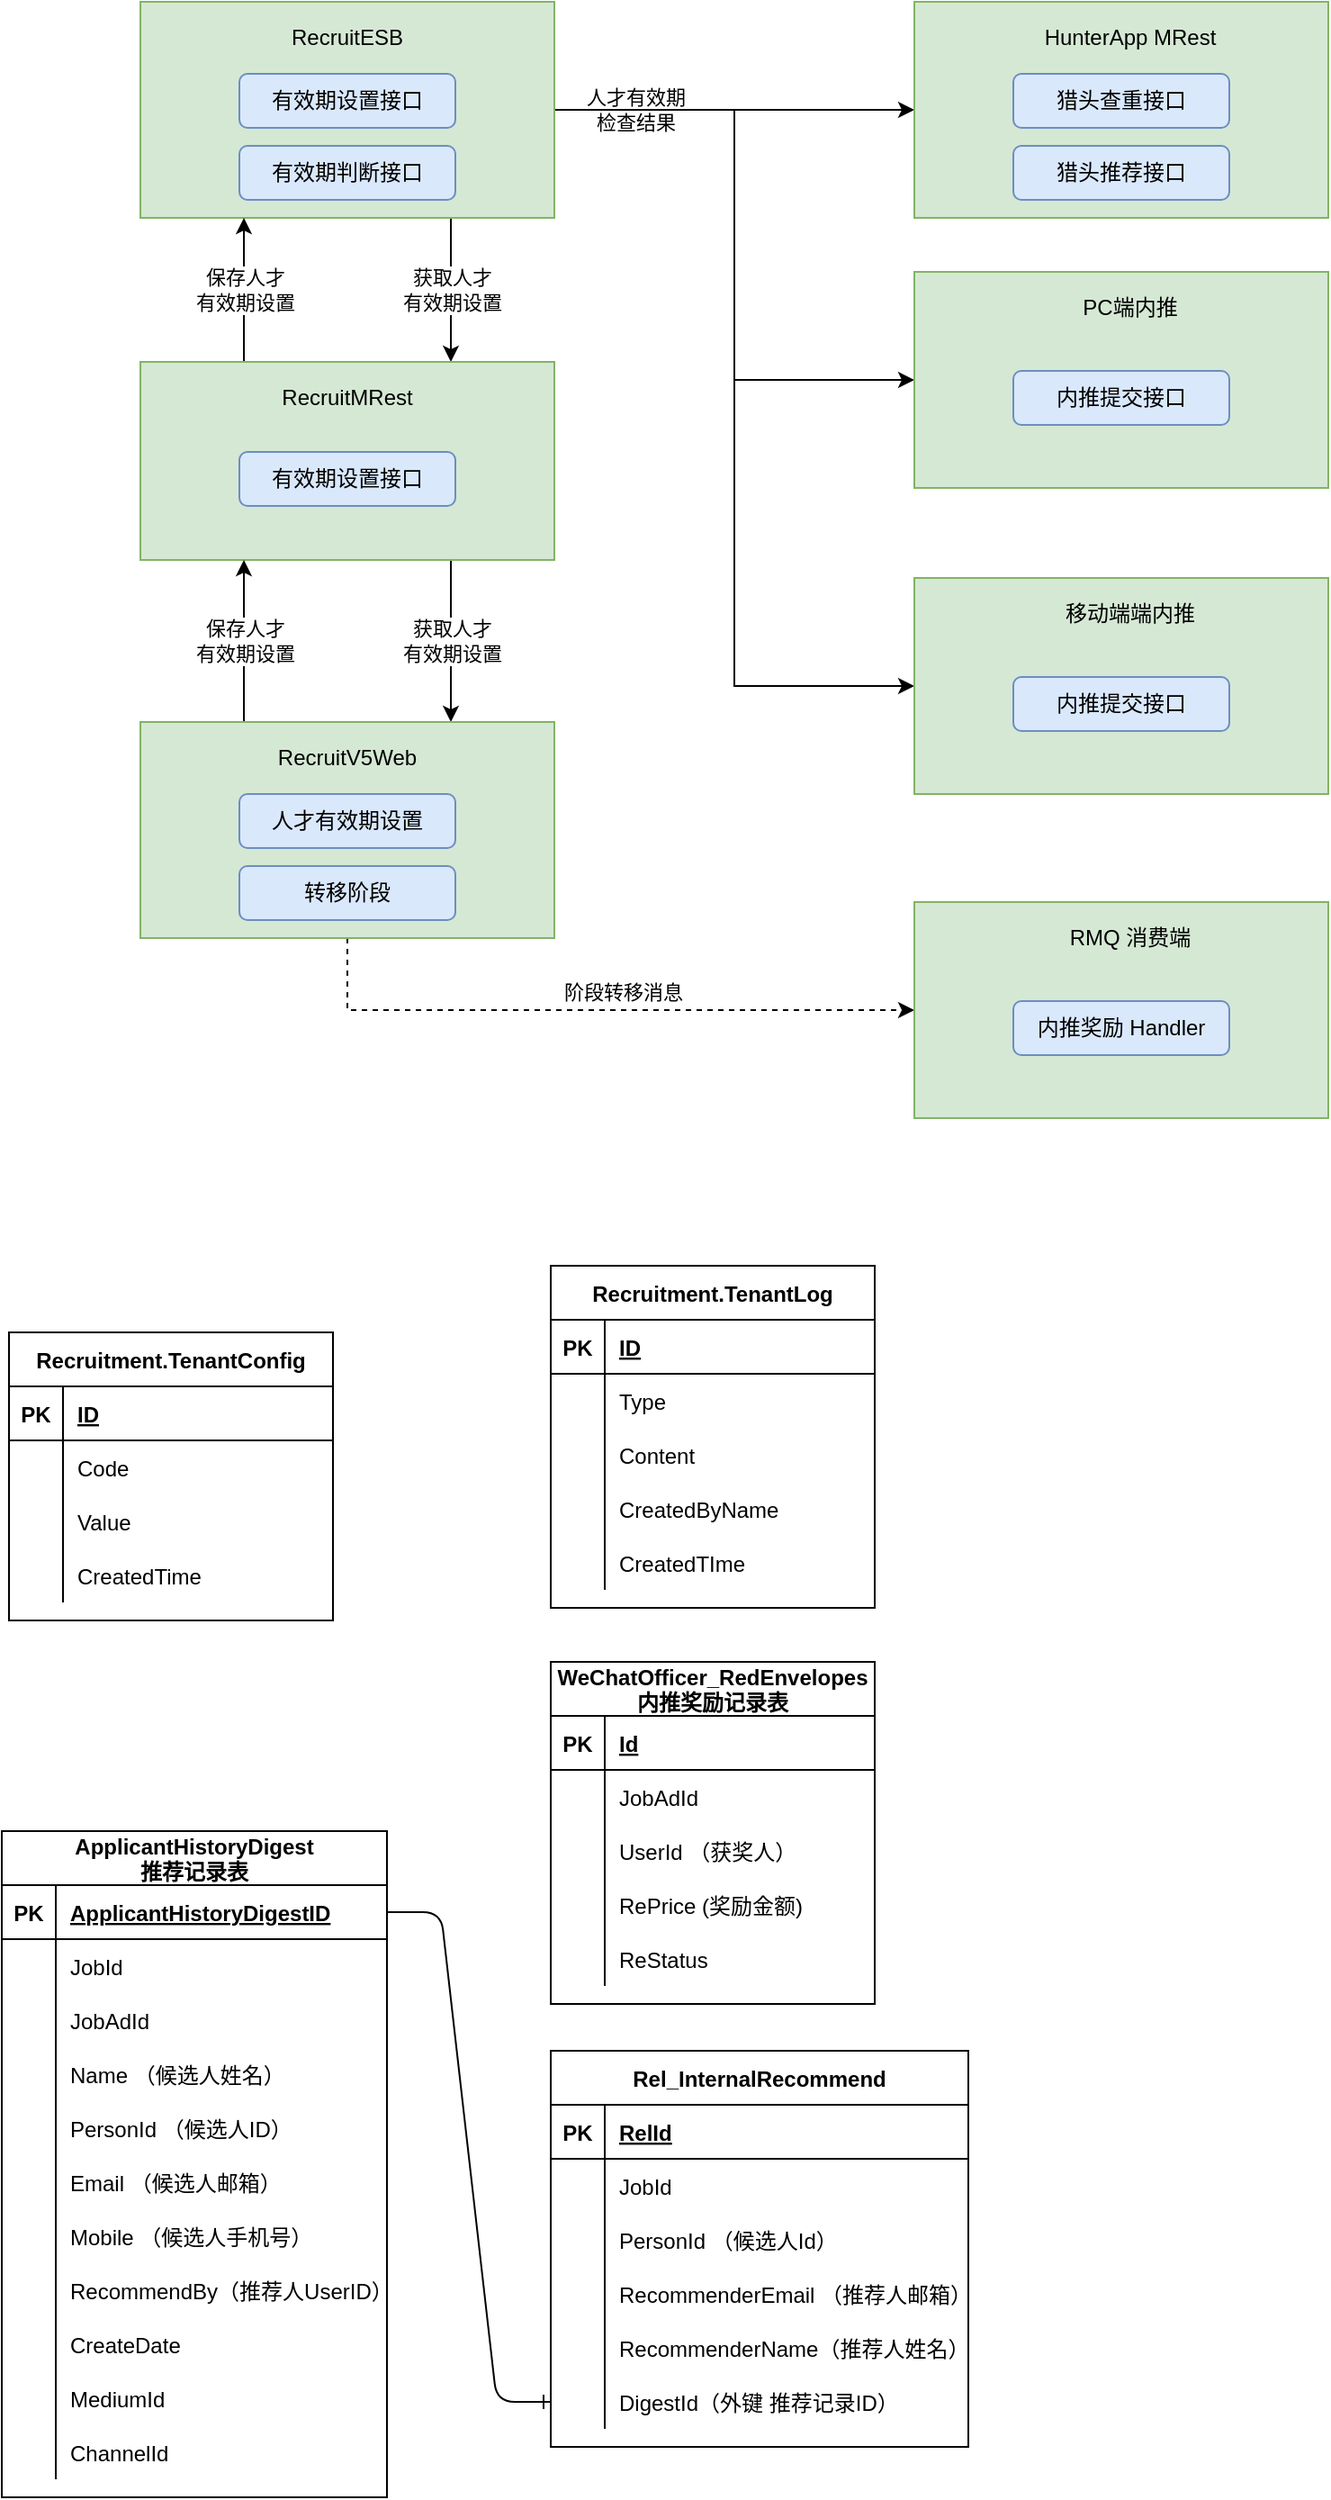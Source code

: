 <mxfile version="13.9.9" type="github">
  <diagram id="24hNNZMLRa96nZdLIC6i" name="Page-1">
    <mxGraphModel dx="1422" dy="839" grid="0" gridSize="10" guides="1" tooltips="1" connect="1" arrows="1" fold="1" page="1" pageScale="1" pageWidth="1654" pageHeight="2336" math="0" shadow="0">
      <root>
        <mxCell id="0" />
        <mxCell id="1" parent="0" />
        <mxCell id="9HgzAQJyxmyMN2lDDdoi-23" value="获取人才&lt;br&gt;有效期设置" style="edgeStyle=orthogonalEdgeStyle;rounded=0;orthogonalLoop=1;jettySize=auto;html=1;exitX=0.75;exitY=1;exitDx=0;exitDy=0;entryX=0.75;entryY=0;entryDx=0;entryDy=0;" parent="1" source="9HgzAQJyxmyMN2lDDdoi-1" target="9HgzAQJyxmyMN2lDDdoi-3" edge="1">
          <mxGeometry relative="1" as="geometry" />
        </mxCell>
        <mxCell id="9HgzAQJyxmyMN2lDDdoi-25" value="人才有效期&lt;br&gt;检查结果" style="edgeStyle=orthogonalEdgeStyle;rounded=0;orthogonalLoop=1;jettySize=auto;html=1;exitX=1;exitY=0.5;exitDx=0;exitDy=0;entryX=0;entryY=0.5;entryDx=0;entryDy=0;" parent="1" source="9HgzAQJyxmyMN2lDDdoi-1" target="9HgzAQJyxmyMN2lDDdoi-8" edge="1">
          <mxGeometry x="-0.556" relative="1" as="geometry">
            <mxPoint as="offset" />
          </mxGeometry>
        </mxCell>
        <mxCell id="9HgzAQJyxmyMN2lDDdoi-37" style="edgeStyle=orthogonalEdgeStyle;rounded=0;orthogonalLoop=1;jettySize=auto;html=1;exitX=1;exitY=0.5;exitDx=0;exitDy=0;entryX=0;entryY=0.5;entryDx=0;entryDy=0;" parent="1" source="9HgzAQJyxmyMN2lDDdoi-1" target="9HgzAQJyxmyMN2lDDdoi-26" edge="1">
          <mxGeometry relative="1" as="geometry" />
        </mxCell>
        <mxCell id="9HgzAQJyxmyMN2lDDdoi-38" style="edgeStyle=orthogonalEdgeStyle;rounded=0;orthogonalLoop=1;jettySize=auto;html=1;exitX=1;exitY=0.5;exitDx=0;exitDy=0;entryX=0;entryY=0.5;entryDx=0;entryDy=0;" parent="1" source="9HgzAQJyxmyMN2lDDdoi-1" target="9HgzAQJyxmyMN2lDDdoi-34" edge="1">
          <mxGeometry relative="1" as="geometry" />
        </mxCell>
        <mxCell id="9HgzAQJyxmyMN2lDDdoi-1" value="" style="rounded=0;whiteSpace=wrap;html=1;fillColor=#d5e8d4;strokeColor=#82b366;" parent="1" vertex="1">
          <mxGeometry x="240" y="120" width="230" height="120" as="geometry" />
        </mxCell>
        <mxCell id="9HgzAQJyxmyMN2lDDdoi-2" value="RecruitESB" style="text;html=1;strokeColor=none;fillColor=none;align=center;verticalAlign=middle;whiteSpace=wrap;rounded=0;" parent="1" vertex="1">
          <mxGeometry x="335" y="130" width="40" height="20" as="geometry" />
        </mxCell>
        <mxCell id="9HgzAQJyxmyMN2lDDdoi-21" value="保存人才&lt;br&gt;有效期设置" style="edgeStyle=orthogonalEdgeStyle;rounded=0;orthogonalLoop=1;jettySize=auto;html=1;exitX=0.25;exitY=0;exitDx=0;exitDy=0;entryX=0.25;entryY=1;entryDx=0;entryDy=0;" parent="1" source="9HgzAQJyxmyMN2lDDdoi-3" target="9HgzAQJyxmyMN2lDDdoi-1" edge="1">
          <mxGeometry relative="1" as="geometry" />
        </mxCell>
        <mxCell id="9HgzAQJyxmyMN2lDDdoi-22" value="获取人才&lt;br&gt;有效期设置" style="edgeStyle=orthogonalEdgeStyle;rounded=0;orthogonalLoop=1;jettySize=auto;html=1;exitX=0.75;exitY=1;exitDx=0;exitDy=0;entryX=0.75;entryY=0;entryDx=0;entryDy=0;" parent="1" source="9HgzAQJyxmyMN2lDDdoi-3" target="9HgzAQJyxmyMN2lDDdoi-5" edge="1">
          <mxGeometry relative="1" as="geometry" />
        </mxCell>
        <mxCell id="9HgzAQJyxmyMN2lDDdoi-3" value="" style="rounded=0;whiteSpace=wrap;html=1;fillColor=#d5e8d4;strokeColor=#82b366;" parent="1" vertex="1">
          <mxGeometry x="240" y="320" width="230" height="110" as="geometry" />
        </mxCell>
        <mxCell id="9HgzAQJyxmyMN2lDDdoi-4" value="RecruitMRest" style="text;html=1;strokeColor=none;fillColor=none;align=center;verticalAlign=middle;whiteSpace=wrap;rounded=0;" parent="1" vertex="1">
          <mxGeometry x="335" y="330" width="40" height="20" as="geometry" />
        </mxCell>
        <mxCell id="9HgzAQJyxmyMN2lDDdoi-20" value="保存人才&lt;br&gt;有效期设置" style="edgeStyle=orthogonalEdgeStyle;rounded=0;orthogonalLoop=1;jettySize=auto;html=1;exitX=0.25;exitY=0;exitDx=0;exitDy=0;entryX=0.25;entryY=1;entryDx=0;entryDy=0;" parent="1" source="9HgzAQJyxmyMN2lDDdoi-5" target="9HgzAQJyxmyMN2lDDdoi-3" edge="1">
          <mxGeometry relative="1" as="geometry" />
        </mxCell>
        <mxCell id="9HgzAQJyxmyMN2lDDdoi-43" style="edgeStyle=orthogonalEdgeStyle;rounded=0;orthogonalLoop=1;jettySize=auto;html=1;exitX=0.5;exitY=1;exitDx=0;exitDy=0;dashed=1;" parent="1" source="9HgzAQJyxmyMN2lDDdoi-5" target="9HgzAQJyxmyMN2lDDdoi-40" edge="1">
          <mxGeometry relative="1" as="geometry" />
        </mxCell>
        <mxCell id="9HgzAQJyxmyMN2lDDdoi-44" value="阶段转移消息" style="edgeLabel;html=1;align=center;verticalAlign=middle;resizable=0;points=[];" parent="9HgzAQJyxmyMN2lDDdoi-43" vertex="1" connectable="0">
          <mxGeometry x="-0.039" y="3" relative="1" as="geometry">
            <mxPoint x="22" y="-7" as="offset" />
          </mxGeometry>
        </mxCell>
        <mxCell id="9HgzAQJyxmyMN2lDDdoi-5" value="" style="rounded=0;whiteSpace=wrap;html=1;fillColor=#d5e8d4;strokeColor=#82b366;" parent="1" vertex="1">
          <mxGeometry x="240" y="520" width="230" height="120" as="geometry" />
        </mxCell>
        <mxCell id="9HgzAQJyxmyMN2lDDdoi-6" value="RecruitV5Web" style="text;html=1;strokeColor=none;fillColor=none;align=center;verticalAlign=middle;whiteSpace=wrap;rounded=0;" parent="1" vertex="1">
          <mxGeometry x="335" y="530" width="40" height="20" as="geometry" />
        </mxCell>
        <mxCell id="9HgzAQJyxmyMN2lDDdoi-7" value="人才有效期设置" style="rounded=1;whiteSpace=wrap;html=1;fillColor=#dae8fc;strokeColor=#6c8ebf;" parent="1" vertex="1">
          <mxGeometry x="295" y="560" width="120" height="30" as="geometry" />
        </mxCell>
        <mxCell id="9HgzAQJyxmyMN2lDDdoi-8" value="" style="rounded=0;whiteSpace=wrap;html=1;fillColor=#d5e8d4;strokeColor=#82b366;" parent="1" vertex="1">
          <mxGeometry x="670" y="120" width="230" height="120" as="geometry" />
        </mxCell>
        <mxCell id="9HgzAQJyxmyMN2lDDdoi-9" value="HunterApp MRest" style="text;html=1;align=center;verticalAlign=middle;whiteSpace=wrap;rounded=0;" parent="1" vertex="1">
          <mxGeometry x="735" y="130" width="110" height="20" as="geometry" />
        </mxCell>
        <mxCell id="9HgzAQJyxmyMN2lDDdoi-10" value="猎头查重接口" style="rounded=1;whiteSpace=wrap;html=1;fillColor=#dae8fc;strokeColor=#6c8ebf;" parent="1" vertex="1">
          <mxGeometry x="725" y="160" width="120" height="30" as="geometry" />
        </mxCell>
        <mxCell id="9HgzAQJyxmyMN2lDDdoi-11" value="猎头推荐接口" style="rounded=1;whiteSpace=wrap;html=1;fillColor=#dae8fc;strokeColor=#6c8ebf;" parent="1" vertex="1">
          <mxGeometry x="725" y="200" width="120" height="30" as="geometry" />
        </mxCell>
        <mxCell id="9HgzAQJyxmyMN2lDDdoi-17" value="有效期设置接口" style="rounded=1;whiteSpace=wrap;html=1;fillColor=#dae8fc;strokeColor=#6c8ebf;" parent="1" vertex="1">
          <mxGeometry x="295" y="160" width="120" height="30" as="geometry" />
        </mxCell>
        <mxCell id="9HgzAQJyxmyMN2lDDdoi-18" value="有效期判断接口" style="rounded=1;whiteSpace=wrap;html=1;fillColor=#dae8fc;strokeColor=#6c8ebf;" parent="1" vertex="1">
          <mxGeometry x="295" y="200" width="120" height="30" as="geometry" />
        </mxCell>
        <mxCell id="9HgzAQJyxmyMN2lDDdoi-19" value="有效期设置接口" style="rounded=1;whiteSpace=wrap;html=1;fillColor=#dae8fc;strokeColor=#6c8ebf;" parent="1" vertex="1">
          <mxGeometry x="295" y="370" width="120" height="30" as="geometry" />
        </mxCell>
        <mxCell id="9HgzAQJyxmyMN2lDDdoi-26" value="" style="rounded=0;whiteSpace=wrap;html=1;fillColor=#d5e8d4;strokeColor=#82b366;" parent="1" vertex="1">
          <mxGeometry x="670" y="270" width="230" height="120" as="geometry" />
        </mxCell>
        <mxCell id="9HgzAQJyxmyMN2lDDdoi-27" value="PC端内推" style="text;html=1;align=center;verticalAlign=middle;whiteSpace=wrap;rounded=0;" parent="1" vertex="1">
          <mxGeometry x="735" y="280" width="110" height="20" as="geometry" />
        </mxCell>
        <mxCell id="9HgzAQJyxmyMN2lDDdoi-28" value="内推提交接口" style="rounded=1;whiteSpace=wrap;html=1;fillColor=#dae8fc;strokeColor=#6c8ebf;" parent="1" vertex="1">
          <mxGeometry x="725" y="325" width="120" height="30" as="geometry" />
        </mxCell>
        <mxCell id="9HgzAQJyxmyMN2lDDdoi-34" value="" style="rounded=0;whiteSpace=wrap;html=1;fillColor=#d5e8d4;strokeColor=#82b366;" parent="1" vertex="1">
          <mxGeometry x="670" y="440" width="230" height="120" as="geometry" />
        </mxCell>
        <mxCell id="9HgzAQJyxmyMN2lDDdoi-35" value="移动端端内推" style="text;html=1;align=center;verticalAlign=middle;whiteSpace=wrap;rounded=0;" parent="1" vertex="1">
          <mxGeometry x="735" y="450" width="110" height="20" as="geometry" />
        </mxCell>
        <mxCell id="9HgzAQJyxmyMN2lDDdoi-36" value="内推提交接口" style="rounded=1;whiteSpace=wrap;html=1;fillColor=#dae8fc;strokeColor=#6c8ebf;" parent="1" vertex="1">
          <mxGeometry x="725" y="495" width="120" height="30" as="geometry" />
        </mxCell>
        <mxCell id="9HgzAQJyxmyMN2lDDdoi-39" value="转移阶段" style="rounded=1;whiteSpace=wrap;html=1;fillColor=#dae8fc;strokeColor=#6c8ebf;" parent="1" vertex="1">
          <mxGeometry x="295" y="600" width="120" height="30" as="geometry" />
        </mxCell>
        <mxCell id="9HgzAQJyxmyMN2lDDdoi-40" value="" style="rounded=0;whiteSpace=wrap;html=1;fillColor=#d5e8d4;strokeColor=#82b366;" parent="1" vertex="1">
          <mxGeometry x="670" y="620" width="230" height="120" as="geometry" />
        </mxCell>
        <mxCell id="9HgzAQJyxmyMN2lDDdoi-42" value="内推奖励 Handler" style="rounded=1;whiteSpace=wrap;html=1;fillColor=#dae8fc;strokeColor=#6c8ebf;" parent="1" vertex="1">
          <mxGeometry x="725" y="675" width="120" height="30" as="geometry" />
        </mxCell>
        <mxCell id="9HgzAQJyxmyMN2lDDdoi-45" value="RMQ 消费端" style="text;html=1;align=center;verticalAlign=middle;whiteSpace=wrap;rounded=0;fillColor=none;" parent="1" vertex="1">
          <mxGeometry x="735" y="630" width="110" height="20" as="geometry" />
        </mxCell>
        <mxCell id="1K9d7LwAGZYRaVd8F1o3-1" value="Recruitment.TenantConfig" style="shape=table;startSize=30;container=1;collapsible=1;childLayout=tableLayout;fixedRows=1;rowLines=0;fontStyle=1;align=center;resizeLast=1;" vertex="1" parent="1">
          <mxGeometry x="167" y="859" width="180" height="160" as="geometry" />
        </mxCell>
        <mxCell id="1K9d7LwAGZYRaVd8F1o3-2" value="" style="shape=partialRectangle;collapsible=0;dropTarget=0;pointerEvents=0;fillColor=none;top=0;left=0;bottom=1;right=0;points=[[0,0.5],[1,0.5]];portConstraint=eastwest;" vertex="1" parent="1K9d7LwAGZYRaVd8F1o3-1">
          <mxGeometry y="30" width="180" height="30" as="geometry" />
        </mxCell>
        <mxCell id="1K9d7LwAGZYRaVd8F1o3-3" value="PK" style="shape=partialRectangle;connectable=0;fillColor=none;top=0;left=0;bottom=0;right=0;fontStyle=1;overflow=hidden;" vertex="1" parent="1K9d7LwAGZYRaVd8F1o3-2">
          <mxGeometry width="30" height="30" as="geometry" />
        </mxCell>
        <mxCell id="1K9d7LwAGZYRaVd8F1o3-4" value="ID" style="shape=partialRectangle;connectable=0;fillColor=none;top=0;left=0;bottom=0;right=0;align=left;spacingLeft=6;fontStyle=5;overflow=hidden;" vertex="1" parent="1K9d7LwAGZYRaVd8F1o3-2">
          <mxGeometry x="30" width="150" height="30" as="geometry" />
        </mxCell>
        <mxCell id="1K9d7LwAGZYRaVd8F1o3-5" value="" style="shape=partialRectangle;collapsible=0;dropTarget=0;pointerEvents=0;fillColor=none;top=0;left=0;bottom=0;right=0;points=[[0,0.5],[1,0.5]];portConstraint=eastwest;" vertex="1" parent="1K9d7LwAGZYRaVd8F1o3-1">
          <mxGeometry y="60" width="180" height="30" as="geometry" />
        </mxCell>
        <mxCell id="1K9d7LwAGZYRaVd8F1o3-6" value="" style="shape=partialRectangle;connectable=0;fillColor=none;top=0;left=0;bottom=0;right=0;editable=1;overflow=hidden;" vertex="1" parent="1K9d7LwAGZYRaVd8F1o3-5">
          <mxGeometry width="30" height="30" as="geometry" />
        </mxCell>
        <mxCell id="1K9d7LwAGZYRaVd8F1o3-7" value="Code" style="shape=partialRectangle;connectable=0;fillColor=none;top=0;left=0;bottom=0;right=0;align=left;spacingLeft=6;overflow=hidden;" vertex="1" parent="1K9d7LwAGZYRaVd8F1o3-5">
          <mxGeometry x="30" width="150" height="30" as="geometry" />
        </mxCell>
        <mxCell id="1K9d7LwAGZYRaVd8F1o3-8" value="" style="shape=partialRectangle;collapsible=0;dropTarget=0;pointerEvents=0;fillColor=none;top=0;left=0;bottom=0;right=0;points=[[0,0.5],[1,0.5]];portConstraint=eastwest;" vertex="1" parent="1K9d7LwAGZYRaVd8F1o3-1">
          <mxGeometry y="90" width="180" height="30" as="geometry" />
        </mxCell>
        <mxCell id="1K9d7LwAGZYRaVd8F1o3-9" value="" style="shape=partialRectangle;connectable=0;fillColor=none;top=0;left=0;bottom=0;right=0;editable=1;overflow=hidden;" vertex="1" parent="1K9d7LwAGZYRaVd8F1o3-8">
          <mxGeometry width="30" height="30" as="geometry" />
        </mxCell>
        <mxCell id="1K9d7LwAGZYRaVd8F1o3-10" value="Value" style="shape=partialRectangle;connectable=0;fillColor=none;top=0;left=0;bottom=0;right=0;align=left;spacingLeft=6;overflow=hidden;" vertex="1" parent="1K9d7LwAGZYRaVd8F1o3-8">
          <mxGeometry x="30" width="150" height="30" as="geometry" />
        </mxCell>
        <mxCell id="1K9d7LwAGZYRaVd8F1o3-11" value="" style="shape=partialRectangle;collapsible=0;dropTarget=0;pointerEvents=0;fillColor=none;top=0;left=0;bottom=0;right=0;points=[[0,0.5],[1,0.5]];portConstraint=eastwest;" vertex="1" parent="1K9d7LwAGZYRaVd8F1o3-1">
          <mxGeometry y="120" width="180" height="30" as="geometry" />
        </mxCell>
        <mxCell id="1K9d7LwAGZYRaVd8F1o3-12" value="" style="shape=partialRectangle;connectable=0;fillColor=none;top=0;left=0;bottom=0;right=0;editable=1;overflow=hidden;" vertex="1" parent="1K9d7LwAGZYRaVd8F1o3-11">
          <mxGeometry width="30" height="30" as="geometry" />
        </mxCell>
        <mxCell id="1K9d7LwAGZYRaVd8F1o3-13" value="CreatedTime" style="shape=partialRectangle;connectable=0;fillColor=none;top=0;left=0;bottom=0;right=0;align=left;spacingLeft=6;overflow=hidden;" vertex="1" parent="1K9d7LwAGZYRaVd8F1o3-11">
          <mxGeometry x="30" width="150" height="30" as="geometry" />
        </mxCell>
        <mxCell id="1K9d7LwAGZYRaVd8F1o3-14" value="Recruitment.TenantLog" style="shape=table;startSize=30;container=1;collapsible=1;childLayout=tableLayout;fixedRows=1;rowLines=0;fontStyle=1;align=center;resizeLast=1;" vertex="1" parent="1">
          <mxGeometry x="468" y="822" width="180" height="190" as="geometry" />
        </mxCell>
        <mxCell id="1K9d7LwAGZYRaVd8F1o3-15" value="" style="shape=partialRectangle;collapsible=0;dropTarget=0;pointerEvents=0;fillColor=none;top=0;left=0;bottom=1;right=0;points=[[0,0.5],[1,0.5]];portConstraint=eastwest;" vertex="1" parent="1K9d7LwAGZYRaVd8F1o3-14">
          <mxGeometry y="30" width="180" height="30" as="geometry" />
        </mxCell>
        <mxCell id="1K9d7LwAGZYRaVd8F1o3-16" value="PK" style="shape=partialRectangle;connectable=0;fillColor=none;top=0;left=0;bottom=0;right=0;fontStyle=1;overflow=hidden;" vertex="1" parent="1K9d7LwAGZYRaVd8F1o3-15">
          <mxGeometry width="30" height="30" as="geometry" />
        </mxCell>
        <mxCell id="1K9d7LwAGZYRaVd8F1o3-17" value="ID" style="shape=partialRectangle;connectable=0;fillColor=none;top=0;left=0;bottom=0;right=0;align=left;spacingLeft=6;fontStyle=5;overflow=hidden;" vertex="1" parent="1K9d7LwAGZYRaVd8F1o3-15">
          <mxGeometry x="30" width="150" height="30" as="geometry" />
        </mxCell>
        <mxCell id="1K9d7LwAGZYRaVd8F1o3-18" value="" style="shape=partialRectangle;collapsible=0;dropTarget=0;pointerEvents=0;fillColor=none;top=0;left=0;bottom=0;right=0;points=[[0,0.5],[1,0.5]];portConstraint=eastwest;" vertex="1" parent="1K9d7LwAGZYRaVd8F1o3-14">
          <mxGeometry y="60" width="180" height="30" as="geometry" />
        </mxCell>
        <mxCell id="1K9d7LwAGZYRaVd8F1o3-19" value="" style="shape=partialRectangle;connectable=0;fillColor=none;top=0;left=0;bottom=0;right=0;editable=1;overflow=hidden;" vertex="1" parent="1K9d7LwAGZYRaVd8F1o3-18">
          <mxGeometry width="30" height="30" as="geometry" />
        </mxCell>
        <mxCell id="1K9d7LwAGZYRaVd8F1o3-20" value="Type" style="shape=partialRectangle;connectable=0;fillColor=none;top=0;left=0;bottom=0;right=0;align=left;spacingLeft=6;overflow=hidden;" vertex="1" parent="1K9d7LwAGZYRaVd8F1o3-18">
          <mxGeometry x="30" width="150" height="30" as="geometry" />
        </mxCell>
        <mxCell id="1K9d7LwAGZYRaVd8F1o3-21" value="" style="shape=partialRectangle;collapsible=0;dropTarget=0;pointerEvents=0;fillColor=none;top=0;left=0;bottom=0;right=0;points=[[0,0.5],[1,0.5]];portConstraint=eastwest;" vertex="1" parent="1K9d7LwAGZYRaVd8F1o3-14">
          <mxGeometry y="90" width="180" height="30" as="geometry" />
        </mxCell>
        <mxCell id="1K9d7LwAGZYRaVd8F1o3-22" value="" style="shape=partialRectangle;connectable=0;fillColor=none;top=0;left=0;bottom=0;right=0;editable=1;overflow=hidden;" vertex="1" parent="1K9d7LwAGZYRaVd8F1o3-21">
          <mxGeometry width="30" height="30" as="geometry" />
        </mxCell>
        <mxCell id="1K9d7LwAGZYRaVd8F1o3-23" value="Content" style="shape=partialRectangle;connectable=0;fillColor=none;top=0;left=0;bottom=0;right=0;align=left;spacingLeft=6;overflow=hidden;" vertex="1" parent="1K9d7LwAGZYRaVd8F1o3-21">
          <mxGeometry x="30" width="150" height="30" as="geometry" />
        </mxCell>
        <mxCell id="1K9d7LwAGZYRaVd8F1o3-27" style="shape=partialRectangle;collapsible=0;dropTarget=0;pointerEvents=0;fillColor=none;top=0;left=0;bottom=0;right=0;points=[[0,0.5],[1,0.5]];portConstraint=eastwest;" vertex="1" parent="1K9d7LwAGZYRaVd8F1o3-14">
          <mxGeometry y="120" width="180" height="30" as="geometry" />
        </mxCell>
        <mxCell id="1K9d7LwAGZYRaVd8F1o3-28" style="shape=partialRectangle;connectable=0;fillColor=none;top=0;left=0;bottom=0;right=0;editable=1;overflow=hidden;" vertex="1" parent="1K9d7LwAGZYRaVd8F1o3-27">
          <mxGeometry width="30" height="30" as="geometry" />
        </mxCell>
        <mxCell id="1K9d7LwAGZYRaVd8F1o3-29" value="CreatedByName" style="shape=partialRectangle;connectable=0;fillColor=none;top=0;left=0;bottom=0;right=0;align=left;spacingLeft=6;overflow=hidden;" vertex="1" parent="1K9d7LwAGZYRaVd8F1o3-27">
          <mxGeometry x="30" width="150" height="30" as="geometry" />
        </mxCell>
        <mxCell id="1K9d7LwAGZYRaVd8F1o3-24" value="" style="shape=partialRectangle;collapsible=0;dropTarget=0;pointerEvents=0;fillColor=none;top=0;left=0;bottom=0;right=0;points=[[0,0.5],[1,0.5]];portConstraint=eastwest;" vertex="1" parent="1K9d7LwAGZYRaVd8F1o3-14">
          <mxGeometry y="150" width="180" height="30" as="geometry" />
        </mxCell>
        <mxCell id="1K9d7LwAGZYRaVd8F1o3-25" value="" style="shape=partialRectangle;connectable=0;fillColor=none;top=0;left=0;bottom=0;right=0;editable=1;overflow=hidden;" vertex="1" parent="1K9d7LwAGZYRaVd8F1o3-24">
          <mxGeometry width="30" height="30" as="geometry" />
        </mxCell>
        <mxCell id="1K9d7LwAGZYRaVd8F1o3-26" value="CreatedTIme" style="shape=partialRectangle;connectable=0;fillColor=none;top=0;left=0;bottom=0;right=0;align=left;spacingLeft=6;overflow=hidden;" vertex="1" parent="1K9d7LwAGZYRaVd8F1o3-24">
          <mxGeometry x="30" width="150" height="30" as="geometry" />
        </mxCell>
        <mxCell id="1K9d7LwAGZYRaVd8F1o3-30" value="ApplicantHistoryDigest&#xa;推荐记录表" style="shape=table;startSize=30;container=1;collapsible=1;childLayout=tableLayout;fixedRows=1;rowLines=0;fontStyle=1;align=center;resizeLast=1;" vertex="1" parent="1">
          <mxGeometry x="163" y="1136" width="214" height="370" as="geometry" />
        </mxCell>
        <mxCell id="1K9d7LwAGZYRaVd8F1o3-31" value="" style="shape=partialRectangle;collapsible=0;dropTarget=0;pointerEvents=0;fillColor=none;top=0;left=0;bottom=1;right=0;points=[[0,0.5],[1,0.5]];portConstraint=eastwest;" vertex="1" parent="1K9d7LwAGZYRaVd8F1o3-30">
          <mxGeometry y="30" width="214" height="30" as="geometry" />
        </mxCell>
        <mxCell id="1K9d7LwAGZYRaVd8F1o3-32" value="PK" style="shape=partialRectangle;connectable=0;fillColor=none;top=0;left=0;bottom=0;right=0;fontStyle=1;overflow=hidden;" vertex="1" parent="1K9d7LwAGZYRaVd8F1o3-31">
          <mxGeometry width="30" height="30" as="geometry" />
        </mxCell>
        <mxCell id="1K9d7LwAGZYRaVd8F1o3-33" value="ApplicantHistoryDigestID" style="shape=partialRectangle;connectable=0;fillColor=none;top=0;left=0;bottom=0;right=0;align=left;spacingLeft=6;fontStyle=5;overflow=hidden;" vertex="1" parent="1K9d7LwAGZYRaVd8F1o3-31">
          <mxGeometry x="30" width="184" height="30" as="geometry" />
        </mxCell>
        <mxCell id="1K9d7LwAGZYRaVd8F1o3-34" value="" style="shape=partialRectangle;collapsible=0;dropTarget=0;pointerEvents=0;fillColor=none;top=0;left=0;bottom=0;right=0;points=[[0,0.5],[1,0.5]];portConstraint=eastwest;" vertex="1" parent="1K9d7LwAGZYRaVd8F1o3-30">
          <mxGeometry y="60" width="214" height="30" as="geometry" />
        </mxCell>
        <mxCell id="1K9d7LwAGZYRaVd8F1o3-35" value="" style="shape=partialRectangle;connectable=0;fillColor=none;top=0;left=0;bottom=0;right=0;editable=1;overflow=hidden;" vertex="1" parent="1K9d7LwAGZYRaVd8F1o3-34">
          <mxGeometry width="30" height="30" as="geometry" />
        </mxCell>
        <mxCell id="1K9d7LwAGZYRaVd8F1o3-36" value="JobId" style="shape=partialRectangle;connectable=0;fillColor=none;top=0;left=0;bottom=0;right=0;align=left;spacingLeft=6;overflow=hidden;" vertex="1" parent="1K9d7LwAGZYRaVd8F1o3-34">
          <mxGeometry x="30" width="184" height="30" as="geometry" />
        </mxCell>
        <mxCell id="1K9d7LwAGZYRaVd8F1o3-37" style="shape=partialRectangle;collapsible=0;dropTarget=0;pointerEvents=0;fillColor=none;top=0;left=0;bottom=0;right=0;points=[[0,0.5],[1,0.5]];portConstraint=eastwest;" vertex="1" parent="1K9d7LwAGZYRaVd8F1o3-30">
          <mxGeometry y="90" width="214" height="30" as="geometry" />
        </mxCell>
        <mxCell id="1K9d7LwAGZYRaVd8F1o3-38" style="shape=partialRectangle;connectable=0;fillColor=none;top=0;left=0;bottom=0;right=0;editable=1;overflow=hidden;" vertex="1" parent="1K9d7LwAGZYRaVd8F1o3-37">
          <mxGeometry width="30" height="30" as="geometry" />
        </mxCell>
        <mxCell id="1K9d7LwAGZYRaVd8F1o3-39" value="JobAdId" style="shape=partialRectangle;connectable=0;fillColor=none;top=0;left=0;bottom=0;right=0;align=left;spacingLeft=6;overflow=hidden;" vertex="1" parent="1K9d7LwAGZYRaVd8F1o3-37">
          <mxGeometry x="30" width="184" height="30" as="geometry" />
        </mxCell>
        <mxCell id="1K9d7LwAGZYRaVd8F1o3-40" style="shape=partialRectangle;collapsible=0;dropTarget=0;pointerEvents=0;fillColor=none;top=0;left=0;bottom=0;right=0;points=[[0,0.5],[1,0.5]];portConstraint=eastwest;" vertex="1" parent="1K9d7LwAGZYRaVd8F1o3-30">
          <mxGeometry y="120" width="214" height="30" as="geometry" />
        </mxCell>
        <mxCell id="1K9d7LwAGZYRaVd8F1o3-41" style="shape=partialRectangle;connectable=0;fillColor=none;top=0;left=0;bottom=0;right=0;editable=1;overflow=hidden;" vertex="1" parent="1K9d7LwAGZYRaVd8F1o3-40">
          <mxGeometry width="30" height="30" as="geometry" />
        </mxCell>
        <mxCell id="1K9d7LwAGZYRaVd8F1o3-42" value="Name （候选人姓名）" style="shape=partialRectangle;connectable=0;fillColor=none;top=0;left=0;bottom=0;right=0;align=left;spacingLeft=6;overflow=hidden;" vertex="1" parent="1K9d7LwAGZYRaVd8F1o3-40">
          <mxGeometry x="30" width="184" height="30" as="geometry" />
        </mxCell>
        <mxCell id="1K9d7LwAGZYRaVd8F1o3-43" value="" style="shape=partialRectangle;collapsible=0;dropTarget=0;pointerEvents=0;fillColor=none;top=0;left=0;bottom=0;right=0;points=[[0,0.5],[1,0.5]];portConstraint=eastwest;" vertex="1" parent="1K9d7LwAGZYRaVd8F1o3-30">
          <mxGeometry y="150" width="214" height="30" as="geometry" />
        </mxCell>
        <mxCell id="1K9d7LwAGZYRaVd8F1o3-44" value="" style="shape=partialRectangle;connectable=0;fillColor=none;top=0;left=0;bottom=0;right=0;editable=1;overflow=hidden;" vertex="1" parent="1K9d7LwAGZYRaVd8F1o3-43">
          <mxGeometry width="30" height="30" as="geometry" />
        </mxCell>
        <mxCell id="1K9d7LwAGZYRaVd8F1o3-45" value="PersonId （候选人ID）" style="shape=partialRectangle;connectable=0;fillColor=none;top=0;left=0;bottom=0;right=0;align=left;spacingLeft=6;overflow=hidden;" vertex="1" parent="1K9d7LwAGZYRaVd8F1o3-43">
          <mxGeometry x="30" width="184" height="30" as="geometry" />
        </mxCell>
        <mxCell id="1K9d7LwAGZYRaVd8F1o3-46" value="" style="shape=partialRectangle;collapsible=0;dropTarget=0;pointerEvents=0;fillColor=none;top=0;left=0;bottom=0;right=0;points=[[0,0.5],[1,0.5]];portConstraint=eastwest;" vertex="1" parent="1K9d7LwAGZYRaVd8F1o3-30">
          <mxGeometry y="180" width="214" height="30" as="geometry" />
        </mxCell>
        <mxCell id="1K9d7LwAGZYRaVd8F1o3-47" value="" style="shape=partialRectangle;connectable=0;fillColor=none;top=0;left=0;bottom=0;right=0;editable=1;overflow=hidden;" vertex="1" parent="1K9d7LwAGZYRaVd8F1o3-46">
          <mxGeometry width="30" height="30" as="geometry" />
        </mxCell>
        <mxCell id="1K9d7LwAGZYRaVd8F1o3-48" value="Email （候选人邮箱）" style="shape=partialRectangle;connectable=0;fillColor=none;top=0;left=0;bottom=0;right=0;align=left;spacingLeft=6;overflow=hidden;" vertex="1" parent="1K9d7LwAGZYRaVd8F1o3-46">
          <mxGeometry x="30" width="184" height="30" as="geometry" />
        </mxCell>
        <mxCell id="1K9d7LwAGZYRaVd8F1o3-49" style="shape=partialRectangle;collapsible=0;dropTarget=0;pointerEvents=0;fillColor=none;top=0;left=0;bottom=0;right=0;points=[[0,0.5],[1,0.5]];portConstraint=eastwest;" vertex="1" parent="1K9d7LwAGZYRaVd8F1o3-30">
          <mxGeometry y="210" width="214" height="30" as="geometry" />
        </mxCell>
        <mxCell id="1K9d7LwAGZYRaVd8F1o3-50" style="shape=partialRectangle;connectable=0;fillColor=none;top=0;left=0;bottom=0;right=0;editable=1;overflow=hidden;" vertex="1" parent="1K9d7LwAGZYRaVd8F1o3-49">
          <mxGeometry width="30" height="30" as="geometry" />
        </mxCell>
        <mxCell id="1K9d7LwAGZYRaVd8F1o3-51" value="Mobile （候选人手机号）" style="shape=partialRectangle;connectable=0;fillColor=none;top=0;left=0;bottom=0;right=0;align=left;spacingLeft=6;overflow=hidden;" vertex="1" parent="1K9d7LwAGZYRaVd8F1o3-49">
          <mxGeometry x="30" width="184" height="30" as="geometry" />
        </mxCell>
        <mxCell id="1K9d7LwAGZYRaVd8F1o3-52" style="shape=partialRectangle;collapsible=0;dropTarget=0;pointerEvents=0;fillColor=none;top=0;left=0;bottom=0;right=0;points=[[0,0.5],[1,0.5]];portConstraint=eastwest;" vertex="1" parent="1K9d7LwAGZYRaVd8F1o3-30">
          <mxGeometry y="240" width="214" height="30" as="geometry" />
        </mxCell>
        <mxCell id="1K9d7LwAGZYRaVd8F1o3-53" style="shape=partialRectangle;connectable=0;fillColor=none;top=0;left=0;bottom=0;right=0;editable=1;overflow=hidden;" vertex="1" parent="1K9d7LwAGZYRaVd8F1o3-52">
          <mxGeometry width="30" height="30" as="geometry" />
        </mxCell>
        <mxCell id="1K9d7LwAGZYRaVd8F1o3-54" value="RecommendBy（推荐人UserID）" style="shape=partialRectangle;connectable=0;fillColor=none;top=0;left=0;bottom=0;right=0;align=left;spacingLeft=6;overflow=hidden;" vertex="1" parent="1K9d7LwAGZYRaVd8F1o3-52">
          <mxGeometry x="30" width="184" height="30" as="geometry" />
        </mxCell>
        <mxCell id="1K9d7LwAGZYRaVd8F1o3-55" style="shape=partialRectangle;collapsible=0;dropTarget=0;pointerEvents=0;fillColor=none;top=0;left=0;bottom=0;right=0;points=[[0,0.5],[1,0.5]];portConstraint=eastwest;" vertex="1" parent="1K9d7LwAGZYRaVd8F1o3-30">
          <mxGeometry y="270" width="214" height="30" as="geometry" />
        </mxCell>
        <mxCell id="1K9d7LwAGZYRaVd8F1o3-56" style="shape=partialRectangle;connectable=0;fillColor=none;top=0;left=0;bottom=0;right=0;editable=1;overflow=hidden;" vertex="1" parent="1K9d7LwAGZYRaVd8F1o3-55">
          <mxGeometry width="30" height="30" as="geometry" />
        </mxCell>
        <mxCell id="1K9d7LwAGZYRaVd8F1o3-57" value="CreateDate" style="shape=partialRectangle;connectable=0;fillColor=none;top=0;left=0;bottom=0;right=0;align=left;spacingLeft=6;overflow=hidden;" vertex="1" parent="1K9d7LwAGZYRaVd8F1o3-55">
          <mxGeometry x="30" width="184" height="30" as="geometry" />
        </mxCell>
        <mxCell id="1K9d7LwAGZYRaVd8F1o3-58" style="shape=partialRectangle;collapsible=0;dropTarget=0;pointerEvents=0;fillColor=none;top=0;left=0;bottom=0;right=0;points=[[0,0.5],[1,0.5]];portConstraint=eastwest;" vertex="1" parent="1K9d7LwAGZYRaVd8F1o3-30">
          <mxGeometry y="300" width="214" height="30" as="geometry" />
        </mxCell>
        <mxCell id="1K9d7LwAGZYRaVd8F1o3-59" style="shape=partialRectangle;connectable=0;fillColor=none;top=0;left=0;bottom=0;right=0;editable=1;overflow=hidden;" vertex="1" parent="1K9d7LwAGZYRaVd8F1o3-58">
          <mxGeometry width="30" height="30" as="geometry" />
        </mxCell>
        <mxCell id="1K9d7LwAGZYRaVd8F1o3-60" value="MediumId" style="shape=partialRectangle;connectable=0;fillColor=none;top=0;left=0;bottom=0;right=0;align=left;spacingLeft=6;overflow=hidden;" vertex="1" parent="1K9d7LwAGZYRaVd8F1o3-58">
          <mxGeometry x="30" width="184" height="30" as="geometry" />
        </mxCell>
        <mxCell id="1K9d7LwAGZYRaVd8F1o3-61" style="shape=partialRectangle;collapsible=0;dropTarget=0;pointerEvents=0;fillColor=none;top=0;left=0;bottom=0;right=0;points=[[0,0.5],[1,0.5]];portConstraint=eastwest;" vertex="1" parent="1K9d7LwAGZYRaVd8F1o3-30">
          <mxGeometry y="330" width="214" height="30" as="geometry" />
        </mxCell>
        <mxCell id="1K9d7LwAGZYRaVd8F1o3-62" style="shape=partialRectangle;connectable=0;fillColor=none;top=0;left=0;bottom=0;right=0;editable=1;overflow=hidden;" vertex="1" parent="1K9d7LwAGZYRaVd8F1o3-61">
          <mxGeometry width="30" height="30" as="geometry" />
        </mxCell>
        <mxCell id="1K9d7LwAGZYRaVd8F1o3-63" value="ChannelId" style="shape=partialRectangle;connectable=0;fillColor=none;top=0;left=0;bottom=0;right=0;align=left;spacingLeft=6;overflow=hidden;" vertex="1" parent="1K9d7LwAGZYRaVd8F1o3-61">
          <mxGeometry x="30" width="184" height="30" as="geometry" />
        </mxCell>
        <mxCell id="1K9d7LwAGZYRaVd8F1o3-64" value="Rel_InternalRecommend" style="shape=table;startSize=30;container=1;collapsible=1;childLayout=tableLayout;fixedRows=1;rowLines=0;fontStyle=1;align=center;resizeLast=1;" vertex="1" parent="1">
          <mxGeometry x="468" y="1258" width="232" height="220" as="geometry" />
        </mxCell>
        <mxCell id="1K9d7LwAGZYRaVd8F1o3-65" value="" style="shape=partialRectangle;collapsible=0;dropTarget=0;pointerEvents=0;fillColor=none;top=0;left=0;bottom=1;right=0;points=[[0,0.5],[1,0.5]];portConstraint=eastwest;" vertex="1" parent="1K9d7LwAGZYRaVd8F1o3-64">
          <mxGeometry y="30" width="232" height="30" as="geometry" />
        </mxCell>
        <mxCell id="1K9d7LwAGZYRaVd8F1o3-66" value="PK" style="shape=partialRectangle;connectable=0;fillColor=none;top=0;left=0;bottom=0;right=0;fontStyle=1;overflow=hidden;" vertex="1" parent="1K9d7LwAGZYRaVd8F1o3-65">
          <mxGeometry width="30" height="30" as="geometry" />
        </mxCell>
        <mxCell id="1K9d7LwAGZYRaVd8F1o3-67" value="RelId" style="shape=partialRectangle;connectable=0;fillColor=none;top=0;left=0;bottom=0;right=0;align=left;spacingLeft=6;fontStyle=5;overflow=hidden;" vertex="1" parent="1K9d7LwAGZYRaVd8F1o3-65">
          <mxGeometry x="30" width="202" height="30" as="geometry" />
        </mxCell>
        <mxCell id="1K9d7LwAGZYRaVd8F1o3-68" value="" style="shape=partialRectangle;collapsible=0;dropTarget=0;pointerEvents=0;fillColor=none;top=0;left=0;bottom=0;right=0;points=[[0,0.5],[1,0.5]];portConstraint=eastwest;" vertex="1" parent="1K9d7LwAGZYRaVd8F1o3-64">
          <mxGeometry y="60" width="232" height="30" as="geometry" />
        </mxCell>
        <mxCell id="1K9d7LwAGZYRaVd8F1o3-69" value="" style="shape=partialRectangle;connectable=0;fillColor=none;top=0;left=0;bottom=0;right=0;editable=1;overflow=hidden;" vertex="1" parent="1K9d7LwAGZYRaVd8F1o3-68">
          <mxGeometry width="30" height="30" as="geometry" />
        </mxCell>
        <mxCell id="1K9d7LwAGZYRaVd8F1o3-70" value="JobId" style="shape=partialRectangle;connectable=0;fillColor=none;top=0;left=0;bottom=0;right=0;align=left;spacingLeft=6;overflow=hidden;" vertex="1" parent="1K9d7LwAGZYRaVd8F1o3-68">
          <mxGeometry x="30" width="202" height="30" as="geometry" />
        </mxCell>
        <mxCell id="1K9d7LwAGZYRaVd8F1o3-71" value="" style="shape=partialRectangle;collapsible=0;dropTarget=0;pointerEvents=0;fillColor=none;top=0;left=0;bottom=0;right=0;points=[[0,0.5],[1,0.5]];portConstraint=eastwest;" vertex="1" parent="1K9d7LwAGZYRaVd8F1o3-64">
          <mxGeometry y="90" width="232" height="30" as="geometry" />
        </mxCell>
        <mxCell id="1K9d7LwAGZYRaVd8F1o3-72" value="" style="shape=partialRectangle;connectable=0;fillColor=none;top=0;left=0;bottom=0;right=0;editable=1;overflow=hidden;" vertex="1" parent="1K9d7LwAGZYRaVd8F1o3-71">
          <mxGeometry width="30" height="30" as="geometry" />
        </mxCell>
        <mxCell id="1K9d7LwAGZYRaVd8F1o3-73" value="PersonId （候选人Id）" style="shape=partialRectangle;connectable=0;fillColor=none;top=0;left=0;bottom=0;right=0;align=left;spacingLeft=6;overflow=hidden;" vertex="1" parent="1K9d7LwAGZYRaVd8F1o3-71">
          <mxGeometry x="30" width="202" height="30" as="geometry" />
        </mxCell>
        <mxCell id="1K9d7LwAGZYRaVd8F1o3-74" value="" style="shape=partialRectangle;collapsible=0;dropTarget=0;pointerEvents=0;fillColor=none;top=0;left=0;bottom=0;right=0;points=[[0,0.5],[1,0.5]];portConstraint=eastwest;" vertex="1" parent="1K9d7LwAGZYRaVd8F1o3-64">
          <mxGeometry y="120" width="232" height="30" as="geometry" />
        </mxCell>
        <mxCell id="1K9d7LwAGZYRaVd8F1o3-75" value="" style="shape=partialRectangle;connectable=0;fillColor=none;top=0;left=0;bottom=0;right=0;editable=1;overflow=hidden;" vertex="1" parent="1K9d7LwAGZYRaVd8F1o3-74">
          <mxGeometry width="30" height="30" as="geometry" />
        </mxCell>
        <mxCell id="1K9d7LwAGZYRaVd8F1o3-76" value="RecommenderEmail （推荐人邮箱）" style="shape=partialRectangle;connectable=0;fillColor=none;top=0;left=0;bottom=0;right=0;align=left;spacingLeft=6;overflow=hidden;" vertex="1" parent="1K9d7LwAGZYRaVd8F1o3-74">
          <mxGeometry x="30" width="202" height="30" as="geometry" />
        </mxCell>
        <mxCell id="1K9d7LwAGZYRaVd8F1o3-77" style="shape=partialRectangle;collapsible=0;dropTarget=0;pointerEvents=0;fillColor=none;top=0;left=0;bottom=0;right=0;points=[[0,0.5],[1,0.5]];portConstraint=eastwest;" vertex="1" parent="1K9d7LwAGZYRaVd8F1o3-64">
          <mxGeometry y="150" width="232" height="30" as="geometry" />
        </mxCell>
        <mxCell id="1K9d7LwAGZYRaVd8F1o3-78" style="shape=partialRectangle;connectable=0;fillColor=none;top=0;left=0;bottom=0;right=0;editable=1;overflow=hidden;" vertex="1" parent="1K9d7LwAGZYRaVd8F1o3-77">
          <mxGeometry width="30" height="30" as="geometry" />
        </mxCell>
        <mxCell id="1K9d7LwAGZYRaVd8F1o3-79" value="RecommenderName（推荐人姓名）" style="shape=partialRectangle;connectable=0;fillColor=none;top=0;left=0;bottom=0;right=0;align=left;spacingLeft=6;overflow=hidden;" vertex="1" parent="1K9d7LwAGZYRaVd8F1o3-77">
          <mxGeometry x="30" width="202" height="30" as="geometry" />
        </mxCell>
        <mxCell id="1K9d7LwAGZYRaVd8F1o3-80" style="shape=partialRectangle;collapsible=0;dropTarget=0;pointerEvents=0;fillColor=none;top=0;left=0;bottom=0;right=0;points=[[0,0.5],[1,0.5]];portConstraint=eastwest;" vertex="1" parent="1K9d7LwAGZYRaVd8F1o3-64">
          <mxGeometry y="180" width="232" height="30" as="geometry" />
        </mxCell>
        <mxCell id="1K9d7LwAGZYRaVd8F1o3-81" style="shape=partialRectangle;connectable=0;fillColor=none;top=0;left=0;bottom=0;right=0;editable=1;overflow=hidden;" vertex="1" parent="1K9d7LwAGZYRaVd8F1o3-80">
          <mxGeometry width="30" height="30" as="geometry" />
        </mxCell>
        <mxCell id="1K9d7LwAGZYRaVd8F1o3-82" value="DigestId（外键 推荐记录ID）" style="shape=partialRectangle;connectable=0;fillColor=none;top=0;left=0;bottom=0;right=0;align=left;spacingLeft=6;overflow=hidden;" vertex="1" parent="1K9d7LwAGZYRaVd8F1o3-80">
          <mxGeometry x="30" width="202" height="30" as="geometry" />
        </mxCell>
        <mxCell id="1K9d7LwAGZYRaVd8F1o3-83" value="" style="edgeStyle=entityRelationEdgeStyle;fontSize=12;html=1;endArrow=ERone;endFill=1;entryX=0;entryY=0.5;entryDx=0;entryDy=0;exitX=1;exitY=0.5;exitDx=0;exitDy=0;" edge="1" parent="1" source="1K9d7LwAGZYRaVd8F1o3-31" target="1K9d7LwAGZYRaVd8F1o3-80">
          <mxGeometry width="100" height="100" relative="1" as="geometry">
            <mxPoint x="305" y="1454" as="sourcePoint" />
            <mxPoint x="405" y="1354" as="targetPoint" />
          </mxGeometry>
        </mxCell>
        <mxCell id="1K9d7LwAGZYRaVd8F1o3-84" value="WeChatOfficer_RedEnvelopes&#xa;内推奖励记录表" style="shape=table;startSize=30;container=1;collapsible=1;childLayout=tableLayout;fixedRows=1;rowLines=0;fontStyle=1;align=center;resizeLast=1;" vertex="1" parent="1">
          <mxGeometry x="468" y="1042" width="180" height="190" as="geometry" />
        </mxCell>
        <mxCell id="1K9d7LwAGZYRaVd8F1o3-85" value="" style="shape=partialRectangle;collapsible=0;dropTarget=0;pointerEvents=0;fillColor=none;top=0;left=0;bottom=1;right=0;points=[[0,0.5],[1,0.5]];portConstraint=eastwest;" vertex="1" parent="1K9d7LwAGZYRaVd8F1o3-84">
          <mxGeometry y="30" width="180" height="30" as="geometry" />
        </mxCell>
        <mxCell id="1K9d7LwAGZYRaVd8F1o3-86" value="PK" style="shape=partialRectangle;connectable=0;fillColor=none;top=0;left=0;bottom=0;right=0;fontStyle=1;overflow=hidden;" vertex="1" parent="1K9d7LwAGZYRaVd8F1o3-85">
          <mxGeometry width="30" height="30" as="geometry" />
        </mxCell>
        <mxCell id="1K9d7LwAGZYRaVd8F1o3-87" value="Id" style="shape=partialRectangle;connectable=0;fillColor=none;top=0;left=0;bottom=0;right=0;align=left;spacingLeft=6;fontStyle=5;overflow=hidden;" vertex="1" parent="1K9d7LwAGZYRaVd8F1o3-85">
          <mxGeometry x="30" width="150" height="30" as="geometry" />
        </mxCell>
        <mxCell id="1K9d7LwAGZYRaVd8F1o3-88" value="" style="shape=partialRectangle;collapsible=0;dropTarget=0;pointerEvents=0;fillColor=none;top=0;left=0;bottom=0;right=0;points=[[0,0.5],[1,0.5]];portConstraint=eastwest;" vertex="1" parent="1K9d7LwAGZYRaVd8F1o3-84">
          <mxGeometry y="60" width="180" height="30" as="geometry" />
        </mxCell>
        <mxCell id="1K9d7LwAGZYRaVd8F1o3-89" value="" style="shape=partialRectangle;connectable=0;fillColor=none;top=0;left=0;bottom=0;right=0;editable=1;overflow=hidden;" vertex="1" parent="1K9d7LwAGZYRaVd8F1o3-88">
          <mxGeometry width="30" height="30" as="geometry" />
        </mxCell>
        <mxCell id="1K9d7LwAGZYRaVd8F1o3-90" value="JobAdId" style="shape=partialRectangle;connectable=0;fillColor=none;top=0;left=0;bottom=0;right=0;align=left;spacingLeft=6;overflow=hidden;" vertex="1" parent="1K9d7LwAGZYRaVd8F1o3-88">
          <mxGeometry x="30" width="150" height="30" as="geometry" />
        </mxCell>
        <mxCell id="1K9d7LwAGZYRaVd8F1o3-91" value="" style="shape=partialRectangle;collapsible=0;dropTarget=0;pointerEvents=0;fillColor=none;top=0;left=0;bottom=0;right=0;points=[[0,0.5],[1,0.5]];portConstraint=eastwest;" vertex="1" parent="1K9d7LwAGZYRaVd8F1o3-84">
          <mxGeometry y="90" width="180" height="30" as="geometry" />
        </mxCell>
        <mxCell id="1K9d7LwAGZYRaVd8F1o3-92" value="" style="shape=partialRectangle;connectable=0;fillColor=none;top=0;left=0;bottom=0;right=0;editable=1;overflow=hidden;" vertex="1" parent="1K9d7LwAGZYRaVd8F1o3-91">
          <mxGeometry width="30" height="30" as="geometry" />
        </mxCell>
        <mxCell id="1K9d7LwAGZYRaVd8F1o3-93" value="UserId （获奖人）" style="shape=partialRectangle;connectable=0;fillColor=none;top=0;left=0;bottom=0;right=0;align=left;spacingLeft=6;overflow=hidden;" vertex="1" parent="1K9d7LwAGZYRaVd8F1o3-91">
          <mxGeometry x="30" width="150" height="30" as="geometry" />
        </mxCell>
        <mxCell id="1K9d7LwAGZYRaVd8F1o3-94" style="shape=partialRectangle;collapsible=0;dropTarget=0;pointerEvents=0;fillColor=none;top=0;left=0;bottom=0;right=0;points=[[0,0.5],[1,0.5]];portConstraint=eastwest;" vertex="1" parent="1K9d7LwAGZYRaVd8F1o3-84">
          <mxGeometry y="120" width="180" height="30" as="geometry" />
        </mxCell>
        <mxCell id="1K9d7LwAGZYRaVd8F1o3-95" style="shape=partialRectangle;connectable=0;fillColor=none;top=0;left=0;bottom=0;right=0;editable=1;overflow=hidden;" vertex="1" parent="1K9d7LwAGZYRaVd8F1o3-94">
          <mxGeometry width="30" height="30" as="geometry" />
        </mxCell>
        <mxCell id="1K9d7LwAGZYRaVd8F1o3-96" value="RePrice (奖励金额)" style="shape=partialRectangle;connectable=0;fillColor=none;top=0;left=0;bottom=0;right=0;align=left;spacingLeft=6;overflow=hidden;" vertex="1" parent="1K9d7LwAGZYRaVd8F1o3-94">
          <mxGeometry x="30" width="150" height="30" as="geometry" />
        </mxCell>
        <mxCell id="1K9d7LwAGZYRaVd8F1o3-97" style="shape=partialRectangle;collapsible=0;dropTarget=0;pointerEvents=0;fillColor=none;top=0;left=0;bottom=0;right=0;points=[[0,0.5],[1,0.5]];portConstraint=eastwest;" vertex="1" parent="1K9d7LwAGZYRaVd8F1o3-84">
          <mxGeometry y="150" width="180" height="30" as="geometry" />
        </mxCell>
        <mxCell id="1K9d7LwAGZYRaVd8F1o3-98" style="shape=partialRectangle;connectable=0;fillColor=none;top=0;left=0;bottom=0;right=0;editable=1;overflow=hidden;" vertex="1" parent="1K9d7LwAGZYRaVd8F1o3-97">
          <mxGeometry width="30" height="30" as="geometry" />
        </mxCell>
        <mxCell id="1K9d7LwAGZYRaVd8F1o3-99" value="ReStatus" style="shape=partialRectangle;connectable=0;fillColor=none;top=0;left=0;bottom=0;right=0;align=left;spacingLeft=6;overflow=hidden;" vertex="1" parent="1K9d7LwAGZYRaVd8F1o3-97">
          <mxGeometry x="30" width="150" height="30" as="geometry" />
        </mxCell>
      </root>
    </mxGraphModel>
  </diagram>
</mxfile>
